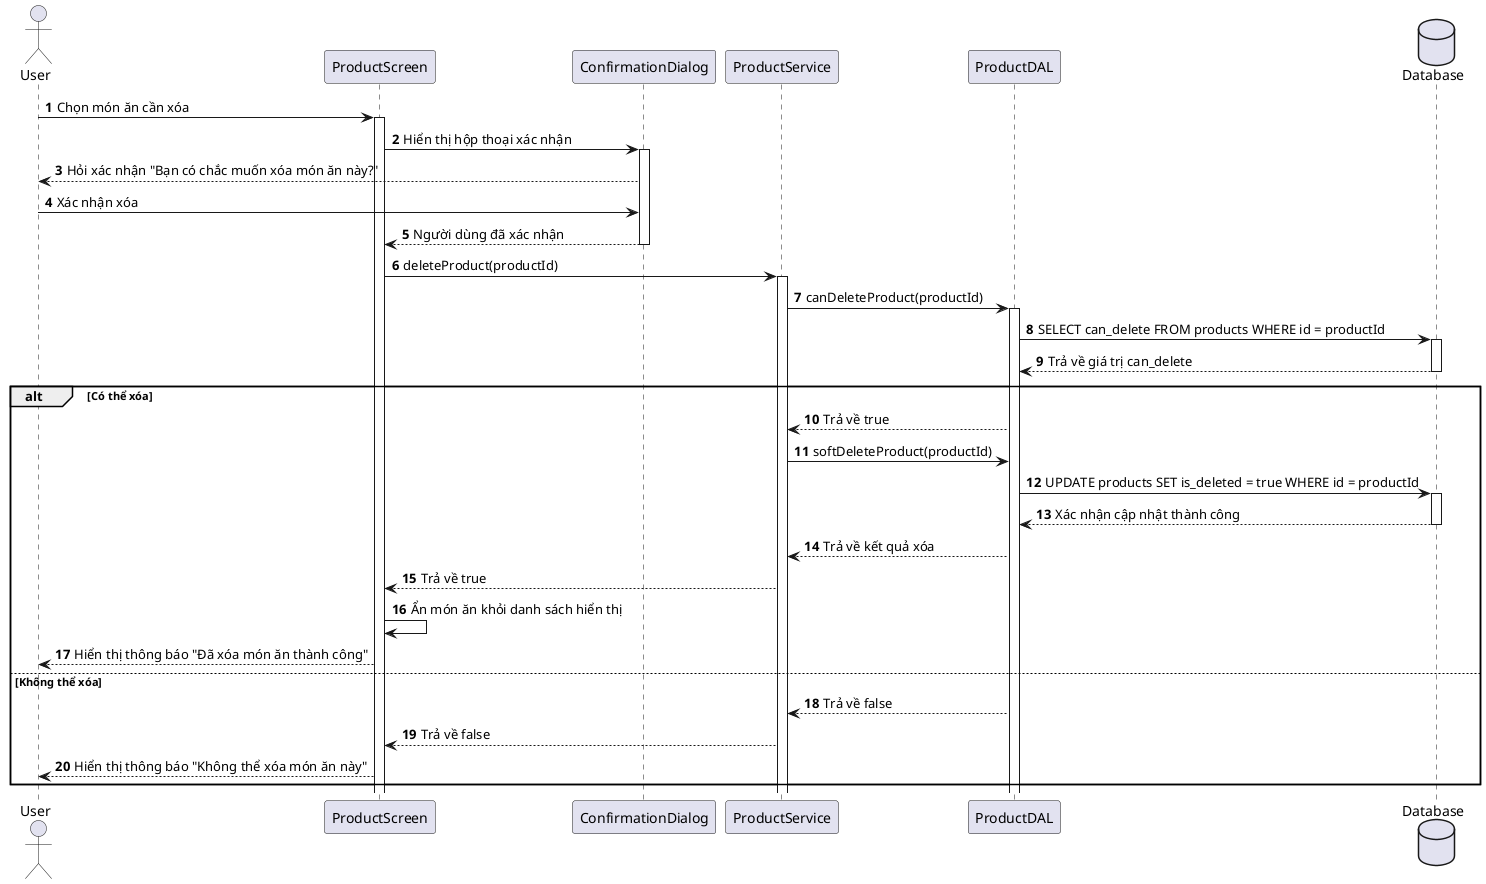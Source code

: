 @startuml
autonumber

actor User
participant "ProductScreen" as PS
participant "ConfirmationDialog" as CD
participant "ProductService" as Service
participant "ProductDAL" as DAL
database "Database" as DB

User -> PS: Chọn món ăn cần xóa
activate PS

PS -> CD: Hiển thị hộp thoại xác nhận
activate CD
CD --> User: Hỏi xác nhận "Bạn có chắc muốn xóa món ăn này?"

User -> CD: Xác nhận xóa
CD --> PS: Người dùng đã xác nhận
deactivate CD

PS -> Service: deleteProduct(productId)
activate Service

Service -> DAL: canDeleteProduct(productId)
activate DAL

DAL -> DB: SELECT can_delete FROM products WHERE id = productId
activate DB
DB --> DAL: Trả về giá trị can_delete
deactivate DB

alt Có thể xóa
    DAL --> Service: Trả về true
    Service -> DAL: softDeleteProduct(productId)

    DAL -> DB: UPDATE products SET is_deleted = true WHERE id = productId
    activate DB
    DB --> DAL: Xác nhận cập nhật thành công
    deactivate DB

    DAL --> Service: Trả về kết quả xóa 
    Service --> PS: Trả về true
    PS -> PS: Ẩn món ăn khỏi danh sách hiển thị
    PS --> User: Hiển thị thông báo "Đã xóa món ăn thành công"
else Không thể xóa
    DAL --> Service: Trả về false
    Service --> PS: Trả về false
    PS --> User: Hiển thị thông báo "Không thể xóa món ăn này"
end